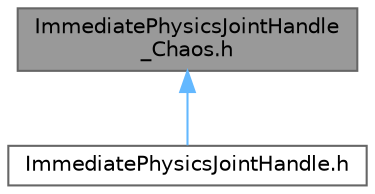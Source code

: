 digraph "ImmediatePhysicsJointHandle_Chaos.h"
{
 // INTERACTIVE_SVG=YES
 // LATEX_PDF_SIZE
  bgcolor="transparent";
  edge [fontname=Helvetica,fontsize=10,labelfontname=Helvetica,labelfontsize=10];
  node [fontname=Helvetica,fontsize=10,shape=box,height=0.2,width=0.4];
  Node1 [id="Node000001",label="ImmediatePhysicsJointHandle\l_Chaos.h",height=0.2,width=0.4,color="gray40", fillcolor="grey60", style="filled", fontcolor="black",tooltip=" "];
  Node1 -> Node2 [id="edge1_Node000001_Node000002",dir="back",color="steelblue1",style="solid",tooltip=" "];
  Node2 [id="Node000002",label="ImmediatePhysicsJointHandle.h",height=0.2,width=0.4,color="grey40", fillcolor="white", style="filled",URL="$d3/df8/ImmediatePhysicsJointHandle_8h.html",tooltip=" "];
}

